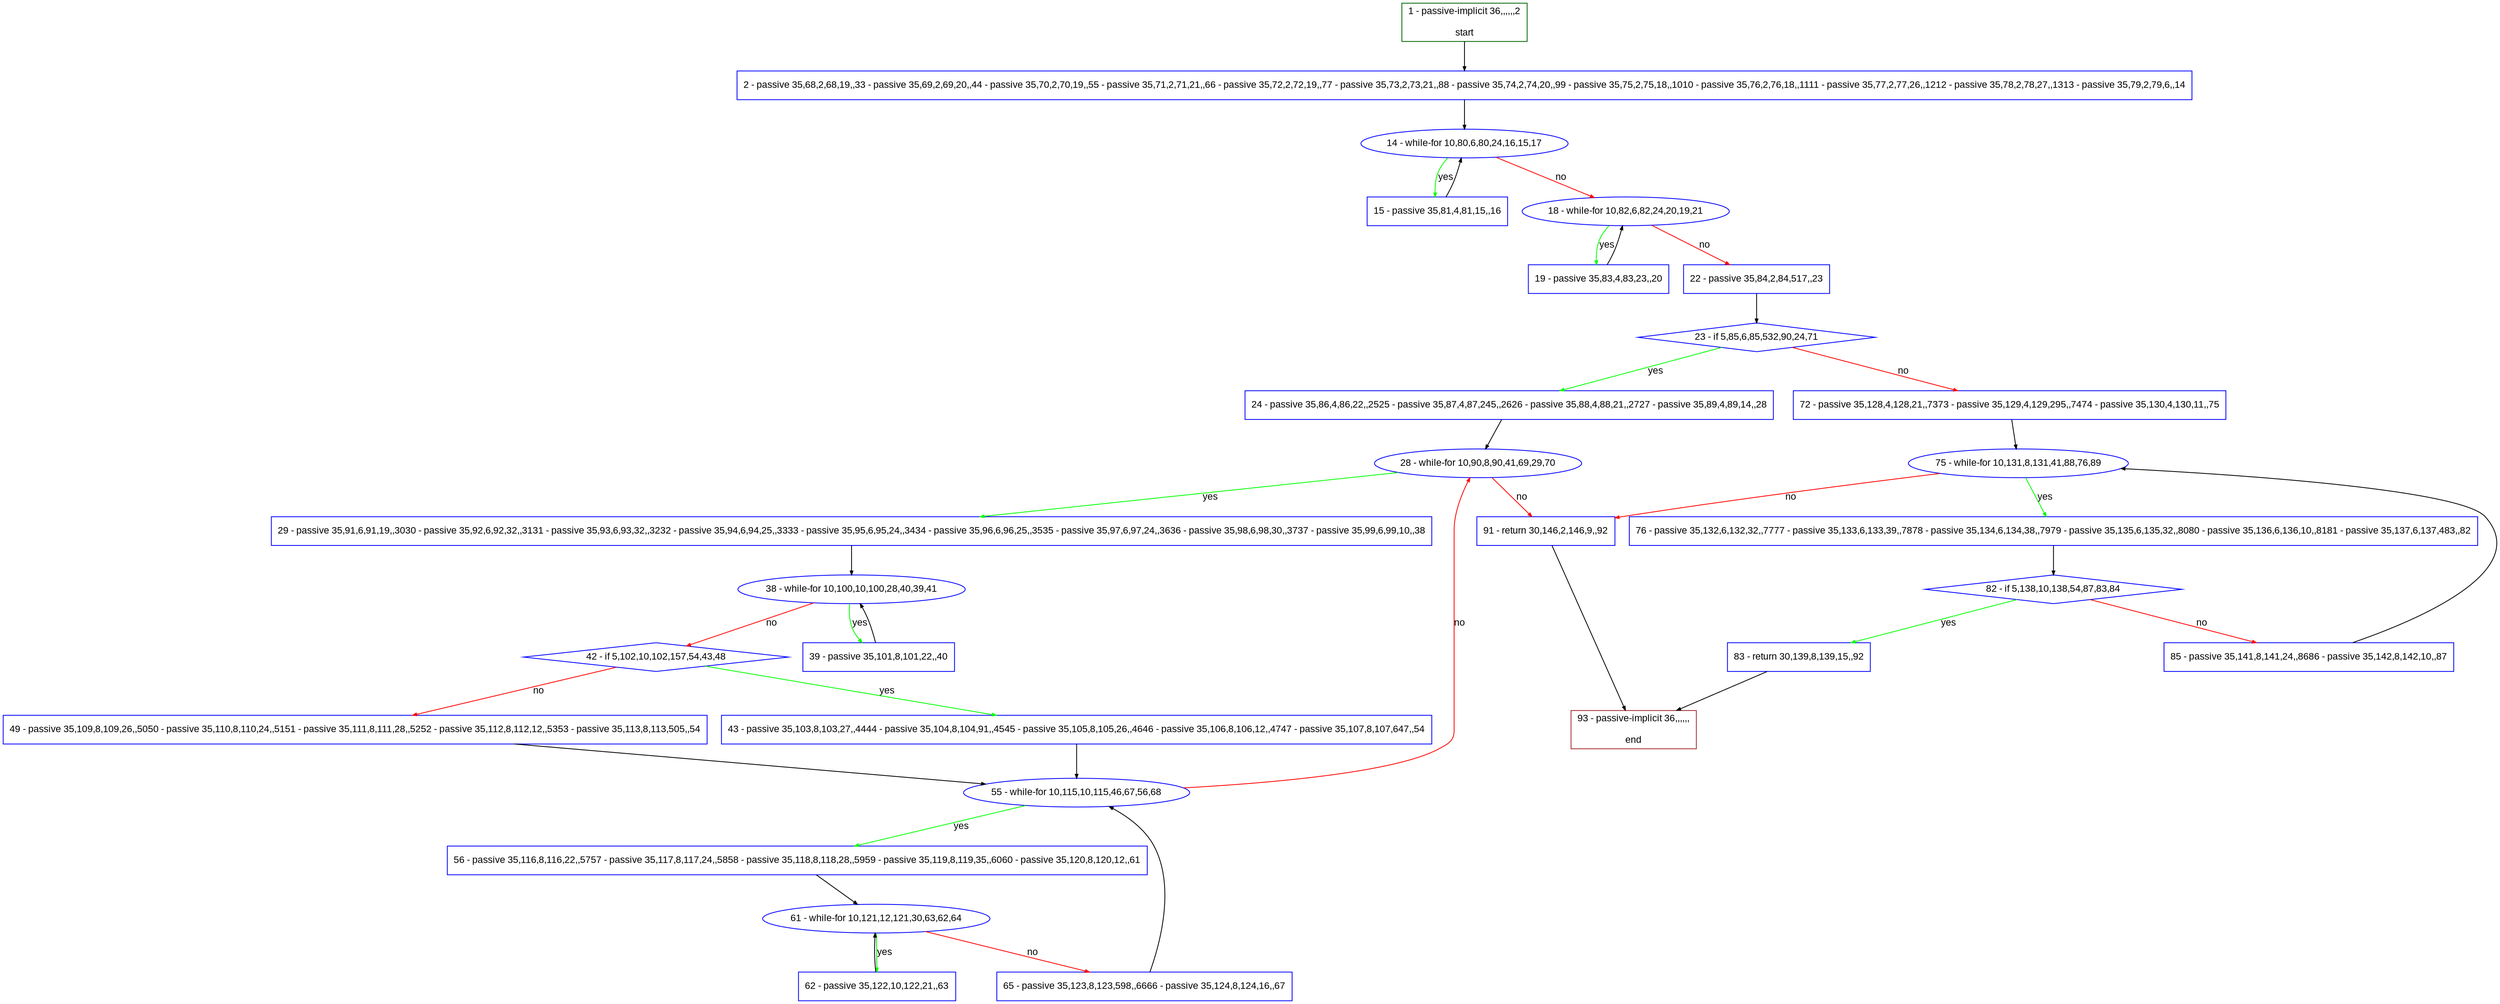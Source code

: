 digraph "" {
  graph [pack="true", label="", fontsize="12", packmode="clust", fontname="Arial", fillcolor="#FFFFCC", bgcolor="white", style="rounded,filled", compound="true"];
  node [node_initialized="no", label="", color="grey", fontsize="12", fillcolor="white", fontname="Arial", style="filled", shape="rectangle", compound="true", fixedsize="false"];
  edge [fontcolor="black", arrowhead="normal", arrowtail="none", arrowsize="0.5", ltail="", label="", color="black", fontsize="12", lhead="", fontname="Arial", dir="forward", compound="true"];
  __N1 [label="2 - passive 35,68,2,68,19,,33 - passive 35,69,2,69,20,,44 - passive 35,70,2,70,19,,55 - passive 35,71,2,71,21,,66 - passive 35,72,2,72,19,,77 - passive 35,73,2,73,21,,88 - passive 35,74,2,74,20,,99 - passive 35,75,2,75,18,,1010 - passive 35,76,2,76,18,,1111 - passive 35,77,2,77,26,,1212 - passive 35,78,2,78,27,,1313 - passive 35,79,2,79,6,,14", color="#0000ff", fillcolor="#ffffff", style="filled", shape="box"];
  __N2 [label="1 - passive-implicit 36,,,,,,2\n\nstart", color="#006400", fillcolor="#ffffff", style="filled", shape="box"];
  __N3 [label="14 - while-for 10,80,6,80,24,16,15,17", color="#0000ff", fillcolor="#ffffff", style="filled", shape="oval"];
  __N4 [label="15 - passive 35,81,4,81,15,,16", color="#0000ff", fillcolor="#ffffff", style="filled", shape="box"];
  __N5 [label="18 - while-for 10,82,6,82,24,20,19,21", color="#0000ff", fillcolor="#ffffff", style="filled", shape="oval"];
  __N6 [label="19 - passive 35,83,4,83,23,,20", color="#0000ff", fillcolor="#ffffff", style="filled", shape="box"];
  __N7 [label="22 - passive 35,84,2,84,517,,23", color="#0000ff", fillcolor="#ffffff", style="filled", shape="box"];
  __N8 [label="23 - if 5,85,6,85,532,90,24,71", color="#0000ff", fillcolor="#ffffff", style="filled", shape="diamond"];
  __N9 [label="24 - passive 35,86,4,86,22,,2525 - passive 35,87,4,87,245,,2626 - passive 35,88,4,88,21,,2727 - passive 35,89,4,89,14,,28", color="#0000ff", fillcolor="#ffffff", style="filled", shape="box"];
  __N10 [label="72 - passive 35,128,4,128,21,,7373 - passive 35,129,4,129,295,,7474 - passive 35,130,4,130,11,,75", color="#0000ff", fillcolor="#ffffff", style="filled", shape="box"];
  __N11 [label="28 - while-for 10,90,8,90,41,69,29,70", color="#0000ff", fillcolor="#ffffff", style="filled", shape="oval"];
  __N12 [label="29 - passive 35,91,6,91,19,,3030 - passive 35,92,6,92,32,,3131 - passive 35,93,6,93,32,,3232 - passive 35,94,6,94,25,,3333 - passive 35,95,6,95,24,,3434 - passive 35,96,6,96,25,,3535 - passive 35,97,6,97,24,,3636 - passive 35,98,6,98,30,,3737 - passive 35,99,6,99,10,,38", color="#0000ff", fillcolor="#ffffff", style="filled", shape="box"];
  __N13 [label="91 - return 30,146,2,146,9,,92", color="#0000ff", fillcolor="#ffffff", style="filled", shape="box"];
  __N14 [label="38 - while-for 10,100,10,100,28,40,39,41", color="#0000ff", fillcolor="#ffffff", style="filled", shape="oval"];
  __N15 [label="39 - passive 35,101,8,101,22,,40", color="#0000ff", fillcolor="#ffffff", style="filled", shape="box"];
  __N16 [label="42 - if 5,102,10,102,157,54,43,48", color="#0000ff", fillcolor="#ffffff", style="filled", shape="diamond"];
  __N17 [label="43 - passive 35,103,8,103,27,,4444 - passive 35,104,8,104,91,,4545 - passive 35,105,8,105,26,,4646 - passive 35,106,8,106,12,,4747 - passive 35,107,8,107,647,,54", color="#0000ff", fillcolor="#ffffff", style="filled", shape="box"];
  __N18 [label="49 - passive 35,109,8,109,26,,5050 - passive 35,110,8,110,24,,5151 - passive 35,111,8,111,28,,5252 - passive 35,112,8,112,12,,5353 - passive 35,113,8,113,505,,54", color="#0000ff", fillcolor="#ffffff", style="filled", shape="box"];
  __N19 [label="55 - while-for 10,115,10,115,46,67,56,68", color="#0000ff", fillcolor="#ffffff", style="filled", shape="oval"];
  __N20 [label="56 - passive 35,116,8,116,22,,5757 - passive 35,117,8,117,24,,5858 - passive 35,118,8,118,28,,5959 - passive 35,119,8,119,35,,6060 - passive 35,120,8,120,12,,61", color="#0000ff", fillcolor="#ffffff", style="filled", shape="box"];
  __N21 [label="61 - while-for 10,121,12,121,30,63,62,64", color="#0000ff", fillcolor="#ffffff", style="filled", shape="oval"];
  __N22 [label="62 - passive 35,122,10,122,21,,63", color="#0000ff", fillcolor="#ffffff", style="filled", shape="box"];
  __N23 [label="65 - passive 35,123,8,123,598,,6666 - passive 35,124,8,124,16,,67", color="#0000ff", fillcolor="#ffffff", style="filled", shape="box"];
  __N24 [label="75 - while-for 10,131,8,131,41,88,76,89", color="#0000ff", fillcolor="#ffffff", style="filled", shape="oval"];
  __N25 [label="76 - passive 35,132,6,132,32,,7777 - passive 35,133,6,133,39,,7878 - passive 35,134,6,134,38,,7979 - passive 35,135,6,135,32,,8080 - passive 35,136,6,136,10,,8181 - passive 35,137,6,137,483,,82", color="#0000ff", fillcolor="#ffffff", style="filled", shape="box"];
  __N26 [label="82 - if 5,138,10,138,54,87,83,84", color="#0000ff", fillcolor="#ffffff", style="filled", shape="diamond"];
  __N27 [label="83 - return 30,139,8,139,15,,92", color="#0000ff", fillcolor="#ffffff", style="filled", shape="box"];
  __N28 [label="85 - passive 35,141,8,141,24,,8686 - passive 35,142,8,142,10,,87", color="#0000ff", fillcolor="#ffffff", style="filled", shape="box"];
  __N29 [label="93 - passive-implicit 36,,,,,,\n\nend", color="#a52a2a", fillcolor="#ffffff", style="filled", shape="box"];
  __N2 -> __N1 [arrowhead="normal", arrowtail="none", color="#000000", label="", dir="forward"];
  __N1 -> __N3 [arrowhead="normal", arrowtail="none", color="#000000", label="", dir="forward"];
  __N3 -> __N4 [arrowhead="normal", arrowtail="none", color="#00ff00", label="yes", dir="forward"];
  __N4 -> __N3 [arrowhead="normal", arrowtail="none", color="#000000", label="", dir="forward"];
  __N3 -> __N5 [arrowhead="normal", arrowtail="none", color="#ff0000", label="no", dir="forward"];
  __N5 -> __N6 [arrowhead="normal", arrowtail="none", color="#00ff00", label="yes", dir="forward"];
  __N6 -> __N5 [arrowhead="normal", arrowtail="none", color="#000000", label="", dir="forward"];
  __N5 -> __N7 [arrowhead="normal", arrowtail="none", color="#ff0000", label="no", dir="forward"];
  __N7 -> __N8 [arrowhead="normal", arrowtail="none", color="#000000", label="", dir="forward"];
  __N8 -> __N9 [arrowhead="normal", arrowtail="none", color="#00ff00", label="yes", dir="forward"];
  __N8 -> __N10 [arrowhead="normal", arrowtail="none", color="#ff0000", label="no", dir="forward"];
  __N9 -> __N11 [arrowhead="normal", arrowtail="none", color="#000000", label="", dir="forward"];
  __N11 -> __N12 [arrowhead="normal", arrowtail="none", color="#00ff00", label="yes", dir="forward"];
  __N11 -> __N13 [arrowhead="normal", arrowtail="none", color="#ff0000", label="no", dir="forward"];
  __N12 -> __N14 [arrowhead="normal", arrowtail="none", color="#000000", label="", dir="forward"];
  __N14 -> __N15 [arrowhead="normal", arrowtail="none", color="#00ff00", label="yes", dir="forward"];
  __N15 -> __N14 [arrowhead="normal", arrowtail="none", color="#000000", label="", dir="forward"];
  __N14 -> __N16 [arrowhead="normal", arrowtail="none", color="#ff0000", label="no", dir="forward"];
  __N16 -> __N17 [arrowhead="normal", arrowtail="none", color="#00ff00", label="yes", dir="forward"];
  __N16 -> __N18 [arrowhead="normal", arrowtail="none", color="#ff0000", label="no", dir="forward"];
  __N17 -> __N19 [arrowhead="normal", arrowtail="none", color="#000000", label="", dir="forward"];
  __N18 -> __N19 [arrowhead="normal", arrowtail="none", color="#000000", label="", dir="forward"];
  __N19 -> __N11 [arrowhead="normal", arrowtail="none", color="#ff0000", label="no", dir="forward"];
  __N19 -> __N20 [arrowhead="normal", arrowtail="none", color="#00ff00", label="yes", dir="forward"];
  __N20 -> __N21 [arrowhead="normal", arrowtail="none", color="#000000", label="", dir="forward"];
  __N21 -> __N22 [arrowhead="normal", arrowtail="none", color="#00ff00", label="yes", dir="forward"];
  __N22 -> __N21 [arrowhead="normal", arrowtail="none", color="#000000", label="", dir="forward"];
  __N21 -> __N23 [arrowhead="normal", arrowtail="none", color="#ff0000", label="no", dir="forward"];
  __N23 -> __N19 [arrowhead="normal", arrowtail="none", color="#000000", label="", dir="forward"];
  __N10 -> __N24 [arrowhead="normal", arrowtail="none", color="#000000", label="", dir="forward"];
  __N24 -> __N25 [arrowhead="normal", arrowtail="none", color="#00ff00", label="yes", dir="forward"];
  __N24 -> __N13 [arrowhead="normal", arrowtail="none", color="#ff0000", label="no", dir="forward"];
  __N25 -> __N26 [arrowhead="normal", arrowtail="none", color="#000000", label="", dir="forward"];
  __N26 -> __N27 [arrowhead="normal", arrowtail="none", color="#00ff00", label="yes", dir="forward"];
  __N26 -> __N28 [arrowhead="normal", arrowtail="none", color="#ff0000", label="no", dir="forward"];
  __N27 -> __N29 [arrowhead="normal", arrowtail="none", color="#000000", label="", dir="forward"];
  __N28 -> __N24 [arrowhead="normal", arrowtail="none", color="#000000", label="", dir="forward"];
  __N13 -> __N29 [arrowhead="normal", arrowtail="none", color="#000000", label="", dir="forward"];
}

